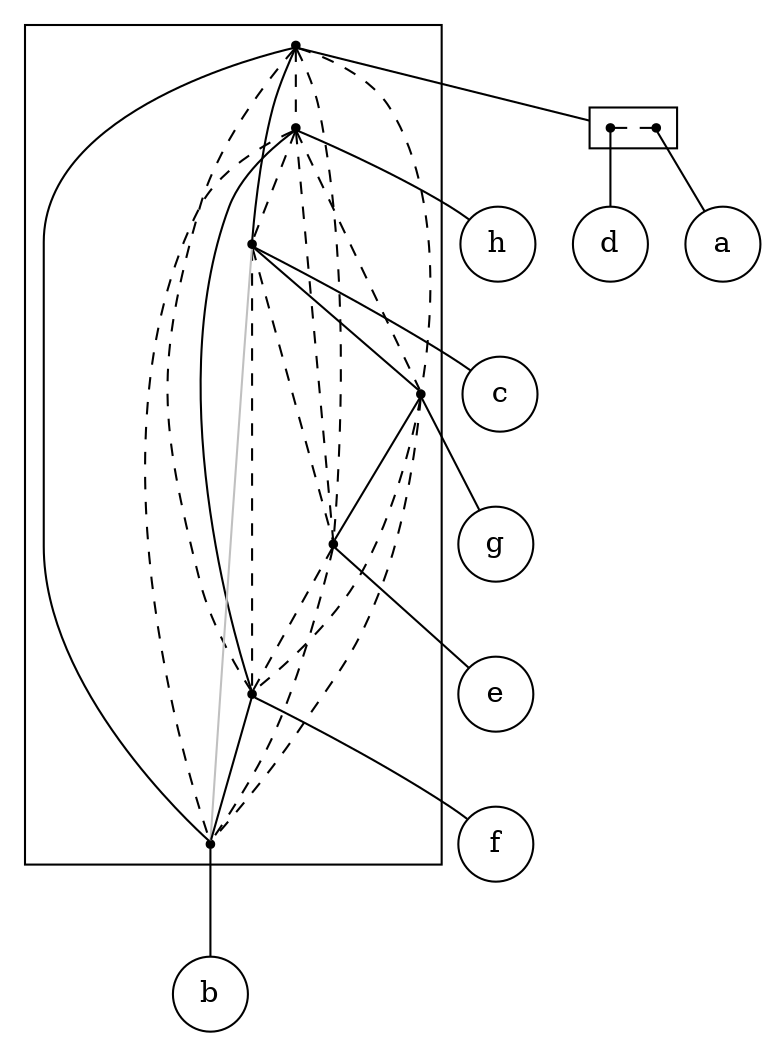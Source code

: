 strict digraph "linear_2-structure" {
compound=true;
fontname=Verdana;
fontsize=12;
newrank=true;
node [shape=circle];
h;
c;
g;
e;
f;
b;
d;
a;
subgraph cluster_efbhagcd {
node [shape=point];
s_ad -> s_h  [color=black, style=dashed, arrowhead=none];
s_ad -> s_c  [color=black, style=solid, arrowhead=none];
s_ad -> s_g  [color=black, style=dashed, arrowhead=none];
s_ad -> s_e  [color=black, style=dashed, arrowhead=none];
s_ad -> s_f  [color=black, style=dashed, arrowhead=none];
s_ad -> s_b  [color=black, style=solid, arrowhead=none];
s_h -> s_c  [color=black, style=dashed, arrowhead=none];
s_h -> s_g  [color=black, style=dashed, arrowhead=none];
s_h -> s_e  [color=black, style=dashed, arrowhead=none];
s_h -> s_f  [color=black, style=solid, arrowhead=none];
s_h -> s_b  [color=black, style=dashed, arrowhead=none];
s_c -> s_g  [color=black, style=solid, arrowhead=none];
s_c -> s_e  [color=black, style=dashed, arrowhead=none];
s_c -> s_f  [color=black, style=dashed, arrowhead=none];
s_c -> s_b  [color=grey, style=solid, arrowhead=none];
s_g -> s_e  [color=black, style=solid, arrowhead=none];
s_g -> s_f  [color=black, style=dashed, arrowhead=none];
s_g -> s_b  [color=black, style=dashed, arrowhead=none];
s_e -> s_f  [color=black, style=dashed, arrowhead=none];
s_e -> s_b  [color=black, style=dashed, arrowhead=none];
s_f -> s_b  [color=black, style=solid, arrowhead=none];
}

subgraph cluster_ad {
rank=same;
node [shape=point];
s_d -> s_a  [color=black, style=dashed, arrowhead=none];
}

s_ad -> s_d  [lhead=cluster_ad, arrowhead=none];
s_h -> h  [arrowhead=none];
s_c -> c  [arrowhead=none];
s_g -> g  [arrowhead=none];
s_e -> e  [arrowhead=none];
s_f -> f  [arrowhead=none];
s_b -> b  [arrowhead=none];
s_d -> d  [arrowhead=none];
s_a -> a  [arrowhead=none];
}
